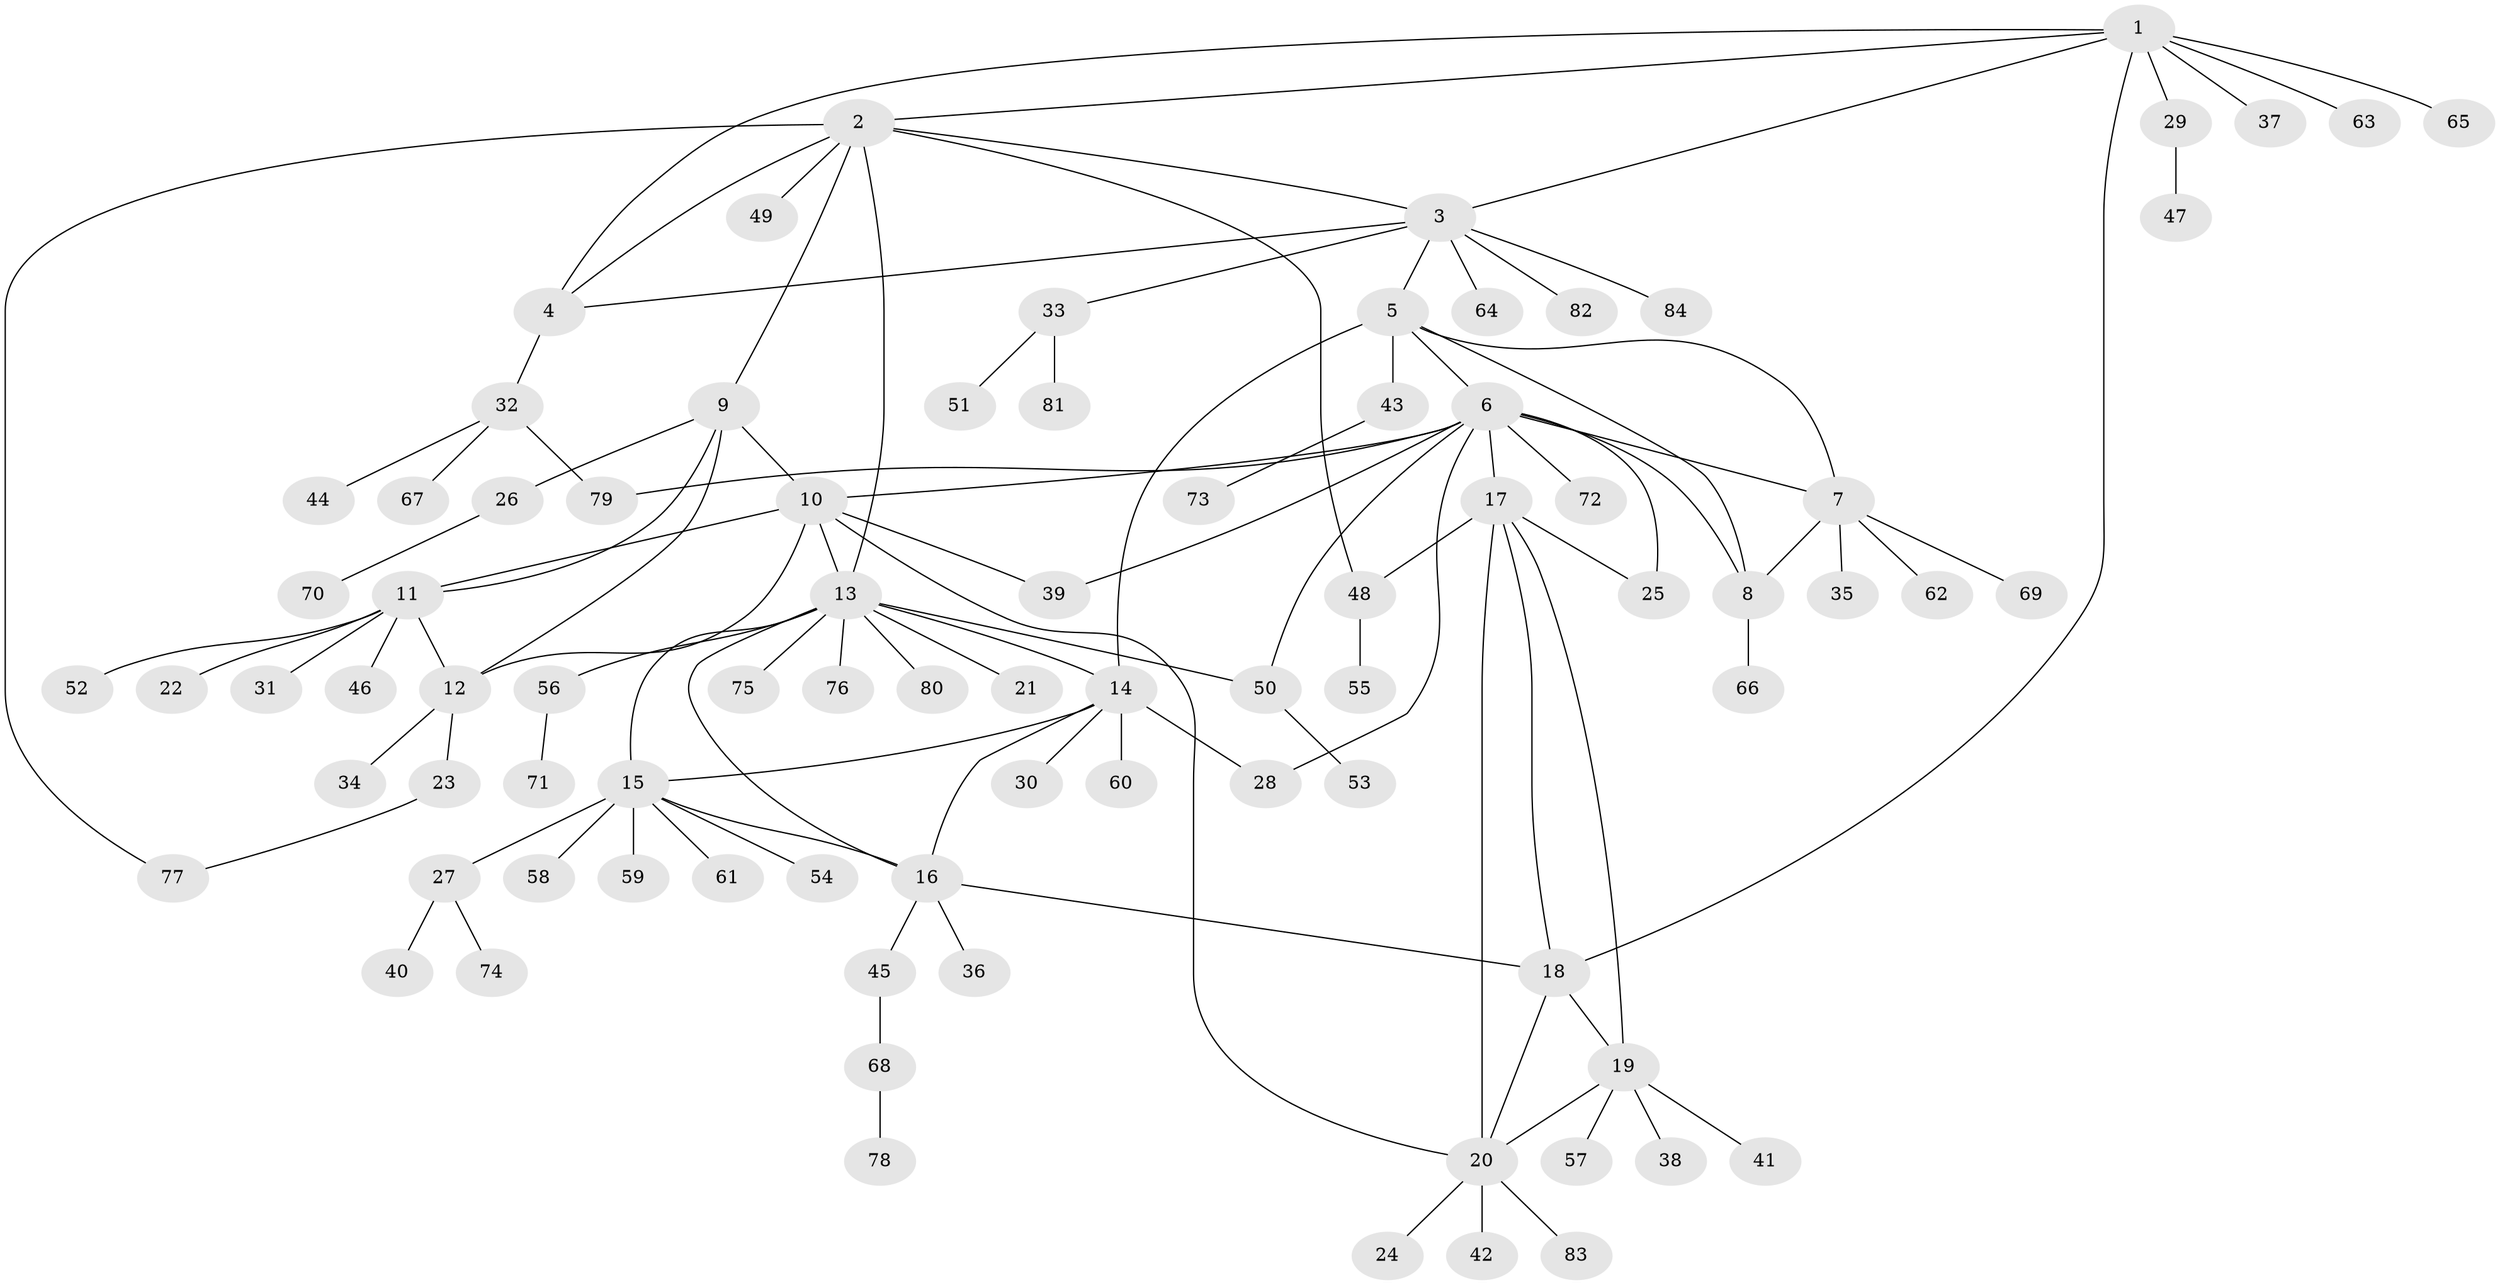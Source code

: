 // coarse degree distribution, {7: 0.11904761904761904, 8: 0.023809523809523808, 4: 0.047619047619047616, 6: 0.023809523809523808, 1: 0.6904761904761905, 2: 0.07142857142857142, 10: 0.023809523809523808}
// Generated by graph-tools (version 1.1) at 2025/58/03/04/25 21:58:27]
// undirected, 84 vertices, 111 edges
graph export_dot {
graph [start="1"]
  node [color=gray90,style=filled];
  1;
  2;
  3;
  4;
  5;
  6;
  7;
  8;
  9;
  10;
  11;
  12;
  13;
  14;
  15;
  16;
  17;
  18;
  19;
  20;
  21;
  22;
  23;
  24;
  25;
  26;
  27;
  28;
  29;
  30;
  31;
  32;
  33;
  34;
  35;
  36;
  37;
  38;
  39;
  40;
  41;
  42;
  43;
  44;
  45;
  46;
  47;
  48;
  49;
  50;
  51;
  52;
  53;
  54;
  55;
  56;
  57;
  58;
  59;
  60;
  61;
  62;
  63;
  64;
  65;
  66;
  67;
  68;
  69;
  70;
  71;
  72;
  73;
  74;
  75;
  76;
  77;
  78;
  79;
  80;
  81;
  82;
  83;
  84;
  1 -- 2;
  1 -- 3;
  1 -- 4;
  1 -- 18;
  1 -- 29;
  1 -- 37;
  1 -- 63;
  1 -- 65;
  2 -- 3;
  2 -- 4;
  2 -- 9;
  2 -- 13;
  2 -- 48;
  2 -- 49;
  2 -- 77;
  3 -- 4;
  3 -- 5;
  3 -- 33;
  3 -- 64;
  3 -- 82;
  3 -- 84;
  4 -- 32;
  5 -- 6;
  5 -- 7;
  5 -- 8;
  5 -- 14;
  5 -- 43;
  6 -- 7;
  6 -- 8;
  6 -- 10;
  6 -- 17;
  6 -- 25;
  6 -- 28;
  6 -- 39;
  6 -- 50;
  6 -- 72;
  6 -- 79;
  7 -- 8;
  7 -- 35;
  7 -- 62;
  7 -- 69;
  8 -- 66;
  9 -- 10;
  9 -- 11;
  9 -- 12;
  9 -- 26;
  10 -- 11;
  10 -- 12;
  10 -- 13;
  10 -- 20;
  10 -- 39;
  11 -- 12;
  11 -- 22;
  11 -- 31;
  11 -- 46;
  11 -- 52;
  12 -- 23;
  12 -- 34;
  13 -- 14;
  13 -- 15;
  13 -- 16;
  13 -- 21;
  13 -- 50;
  13 -- 56;
  13 -- 75;
  13 -- 76;
  13 -- 80;
  14 -- 15;
  14 -- 16;
  14 -- 28;
  14 -- 30;
  14 -- 60;
  15 -- 16;
  15 -- 27;
  15 -- 54;
  15 -- 58;
  15 -- 59;
  15 -- 61;
  16 -- 18;
  16 -- 36;
  16 -- 45;
  17 -- 18;
  17 -- 19;
  17 -- 20;
  17 -- 25;
  17 -- 48;
  18 -- 19;
  18 -- 20;
  19 -- 20;
  19 -- 38;
  19 -- 41;
  19 -- 57;
  20 -- 24;
  20 -- 42;
  20 -- 83;
  23 -- 77;
  26 -- 70;
  27 -- 40;
  27 -- 74;
  29 -- 47;
  32 -- 44;
  32 -- 67;
  32 -- 79;
  33 -- 51;
  33 -- 81;
  43 -- 73;
  45 -- 68;
  48 -- 55;
  50 -- 53;
  56 -- 71;
  68 -- 78;
}
